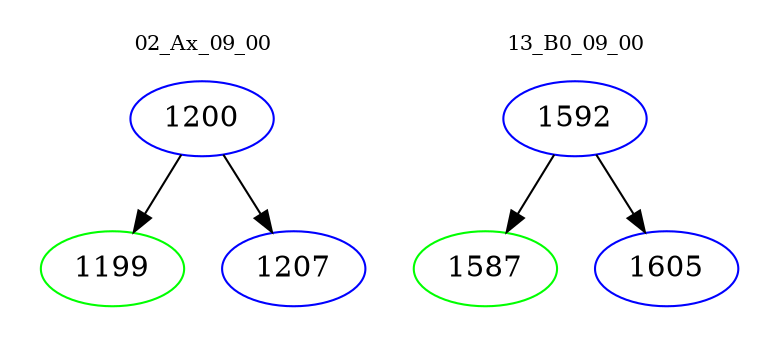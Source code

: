 digraph{
subgraph cluster_0 {
color = white
label = "02_Ax_09_00";
fontsize=10;
T0_1200 [label="1200", color="blue"]
T0_1200 -> T0_1199 [color="black"]
T0_1199 [label="1199", color="green"]
T0_1200 -> T0_1207 [color="black"]
T0_1207 [label="1207", color="blue"]
}
subgraph cluster_1 {
color = white
label = "13_B0_09_00";
fontsize=10;
T1_1592 [label="1592", color="blue"]
T1_1592 -> T1_1587 [color="black"]
T1_1587 [label="1587", color="green"]
T1_1592 -> T1_1605 [color="black"]
T1_1605 [label="1605", color="blue"]
}
}

